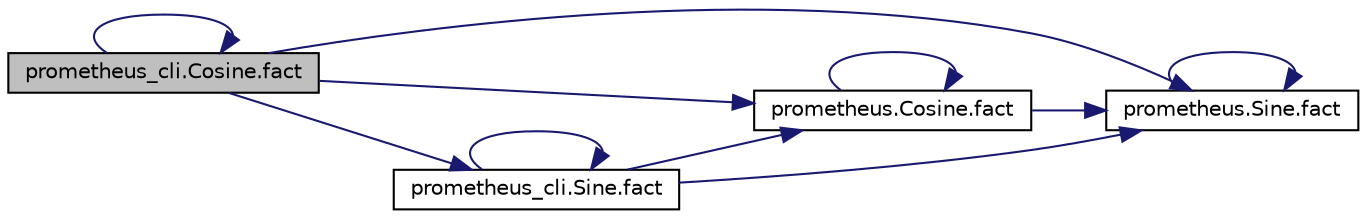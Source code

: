 digraph "prometheus_cli.Cosine.fact"
{
  edge [fontname="Helvetica",fontsize="10",labelfontname="Helvetica",labelfontsize="10"];
  node [fontname="Helvetica",fontsize="10",shape=record];
  rankdir="LR";
  Node1 [label="prometheus_cli.Cosine.fact",height=0.2,width=0.4,color="black", fillcolor="grey75", style="filled", fontcolor="black"];
  Node1 -> Node2 [color="midnightblue",fontsize="10",style="solid",fontname="Helvetica"];
  Node2 [label="prometheus.Sine.fact",height=0.2,width=0.4,color="black", fillcolor="white", style="filled",URL="$classprometheus_1_1_sine.html#a1dfebb4deff04ae55ab5706eaf5e2b44"];
  Node2 -> Node2 [color="midnightblue",fontsize="10",style="solid",fontname="Helvetica"];
  Node1 -> Node3 [color="midnightblue",fontsize="10",style="solid",fontname="Helvetica"];
  Node3 [label="prometheus.Cosine.fact",height=0.2,width=0.4,color="black", fillcolor="white", style="filled",URL="$classprometheus_1_1_cosine.html#a65c3b1162f86debd5ccb153d65f880a8"];
  Node3 -> Node2 [color="midnightblue",fontsize="10",style="solid",fontname="Helvetica"];
  Node3 -> Node3 [color="midnightblue",fontsize="10",style="solid",fontname="Helvetica"];
  Node1 -> Node4 [color="midnightblue",fontsize="10",style="solid",fontname="Helvetica"];
  Node4 [label="prometheus_cli.Sine.fact",height=0.2,width=0.4,color="black", fillcolor="white", style="filled",URL="$classprometheus__cli_1_1_sine.html#a18fd347866f39197b3dc6a355fc86c02"];
  Node4 -> Node2 [color="midnightblue",fontsize="10",style="solid",fontname="Helvetica"];
  Node4 -> Node3 [color="midnightblue",fontsize="10",style="solid",fontname="Helvetica"];
  Node4 -> Node4 [color="midnightblue",fontsize="10",style="solid",fontname="Helvetica"];
  Node1 -> Node1 [color="midnightblue",fontsize="10",style="solid",fontname="Helvetica"];
}
